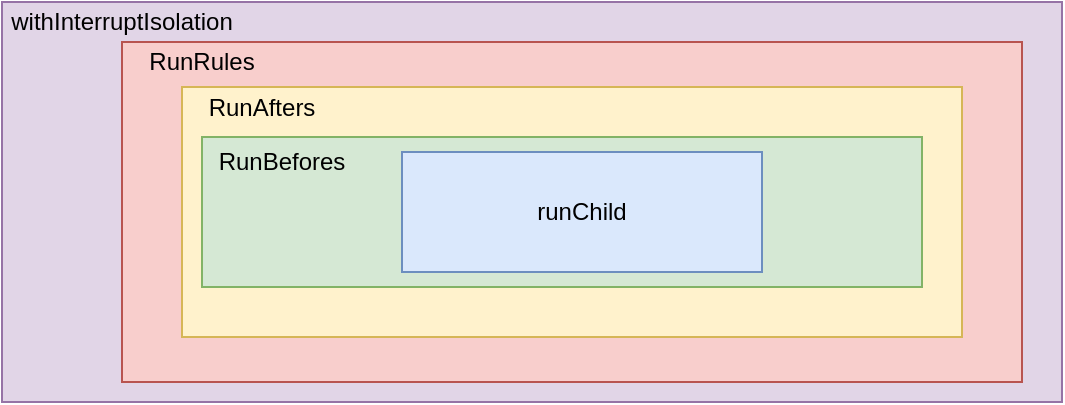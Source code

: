 <mxfile version="14.8.4" type="device"><diagram id="I5_DCMNNEjEdoIIM_nFy" name="statement"><mxGraphModel dx="946" dy="563" grid="1" gridSize="10" guides="1" tooltips="1" connect="1" arrows="1" fold="1" page="1" pageScale="1" pageWidth="827" pageHeight="1169" math="0" shadow="0"><root><mxCell id="0"/><mxCell id="1" parent="0"/><mxCell id="bXzQo_u6MjlkmNU7b7aJ-1" value="" style="rounded=0;whiteSpace=wrap;html=1;fillColor=#e1d5e7;strokeColor=#9673a6;" vertex="1" parent="1"><mxGeometry x="80" y="40" width="530" height="200" as="geometry"/></mxCell><mxCell id="bXzQo_u6MjlkmNU7b7aJ-2" value="" style="rounded=0;whiteSpace=wrap;html=1;fillColor=#f8cecc;strokeColor=#b85450;" vertex="1" parent="1"><mxGeometry x="140" y="60" width="450" height="170" as="geometry"/></mxCell><mxCell id="bXzQo_u6MjlkmNU7b7aJ-3" value="" style="rounded=0;whiteSpace=wrap;html=1;fillColor=#fff2cc;strokeColor=#d6b656;" vertex="1" parent="1"><mxGeometry x="170" y="82.5" width="390" height="125" as="geometry"/></mxCell><mxCell id="bXzQo_u6MjlkmNU7b7aJ-4" value="withInterruptIsolation" style="text;html=1;strokeColor=none;fillColor=none;align=center;verticalAlign=middle;whiteSpace=wrap;rounded=0;" vertex="1" parent="1"><mxGeometry x="120" y="40" width="40" height="20" as="geometry"/></mxCell><mxCell id="bXzQo_u6MjlkmNU7b7aJ-5" value="RunRules" style="text;html=1;strokeColor=none;fillColor=none;align=center;verticalAlign=middle;whiteSpace=wrap;rounded=0;" vertex="1" parent="1"><mxGeometry x="160" y="60" width="40" height="20" as="geometry"/></mxCell><mxCell id="bXzQo_u6MjlkmNU7b7aJ-6" value="RunAfters" style="text;html=1;strokeColor=none;fillColor=none;align=center;verticalAlign=middle;whiteSpace=wrap;rounded=0;" vertex="1" parent="1"><mxGeometry x="190" y="82.5" width="40" height="20" as="geometry"/></mxCell><mxCell id="bXzQo_u6MjlkmNU7b7aJ-7" value="" style="rounded=0;whiteSpace=wrap;html=1;fillColor=#d5e8d4;strokeColor=#82b366;" vertex="1" parent="1"><mxGeometry x="180" y="107.5" width="360" height="75" as="geometry"/></mxCell><mxCell id="bXzQo_u6MjlkmNU7b7aJ-8" value="RunBefores" style="text;html=1;strokeColor=none;fillColor=none;align=center;verticalAlign=middle;whiteSpace=wrap;rounded=0;" vertex="1" parent="1"><mxGeometry x="200" y="110" width="40" height="20" as="geometry"/></mxCell><mxCell id="bXzQo_u6MjlkmNU7b7aJ-9" value="runChild" style="rounded=0;whiteSpace=wrap;html=1;fillColor=#dae8fc;strokeColor=#6c8ebf;" vertex="1" parent="1"><mxGeometry x="280" y="115" width="180" height="60" as="geometry"/></mxCell></root></mxGraphModel></diagram></mxfile>